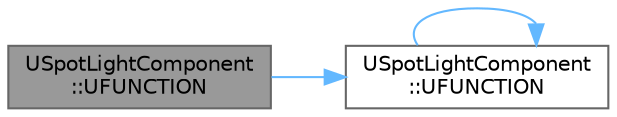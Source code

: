 digraph "USpotLightComponent::UFUNCTION"
{
 // INTERACTIVE_SVG=YES
 // LATEX_PDF_SIZE
  bgcolor="transparent";
  edge [fontname=Helvetica,fontsize=10,labelfontname=Helvetica,labelfontsize=10];
  node [fontname=Helvetica,fontsize=10,shape=box,height=0.2,width=0.4];
  rankdir="LR";
  Node1 [id="Node000001",label="USpotLightComponent\l::UFUNCTION",height=0.2,width=0.4,color="gray40", fillcolor="grey60", style="filled", fontcolor="black",tooltip=" "];
  Node1 -> Node2 [id="edge1_Node000001_Node000002",color="steelblue1",style="solid",tooltip=" "];
  Node2 [id="Node000002",label="USpotLightComponent\l::UFUNCTION",height=0.2,width=0.4,color="grey40", fillcolor="white", style="filled",URL="$df/dbc/classUSpotLightComponent.html#aa08753b48597cbfc7a5d54cf0c41628c",tooltip=" "];
  Node2 -> Node2 [id="edge2_Node000002_Node000002",color="steelblue1",style="solid",tooltip=" "];
}
